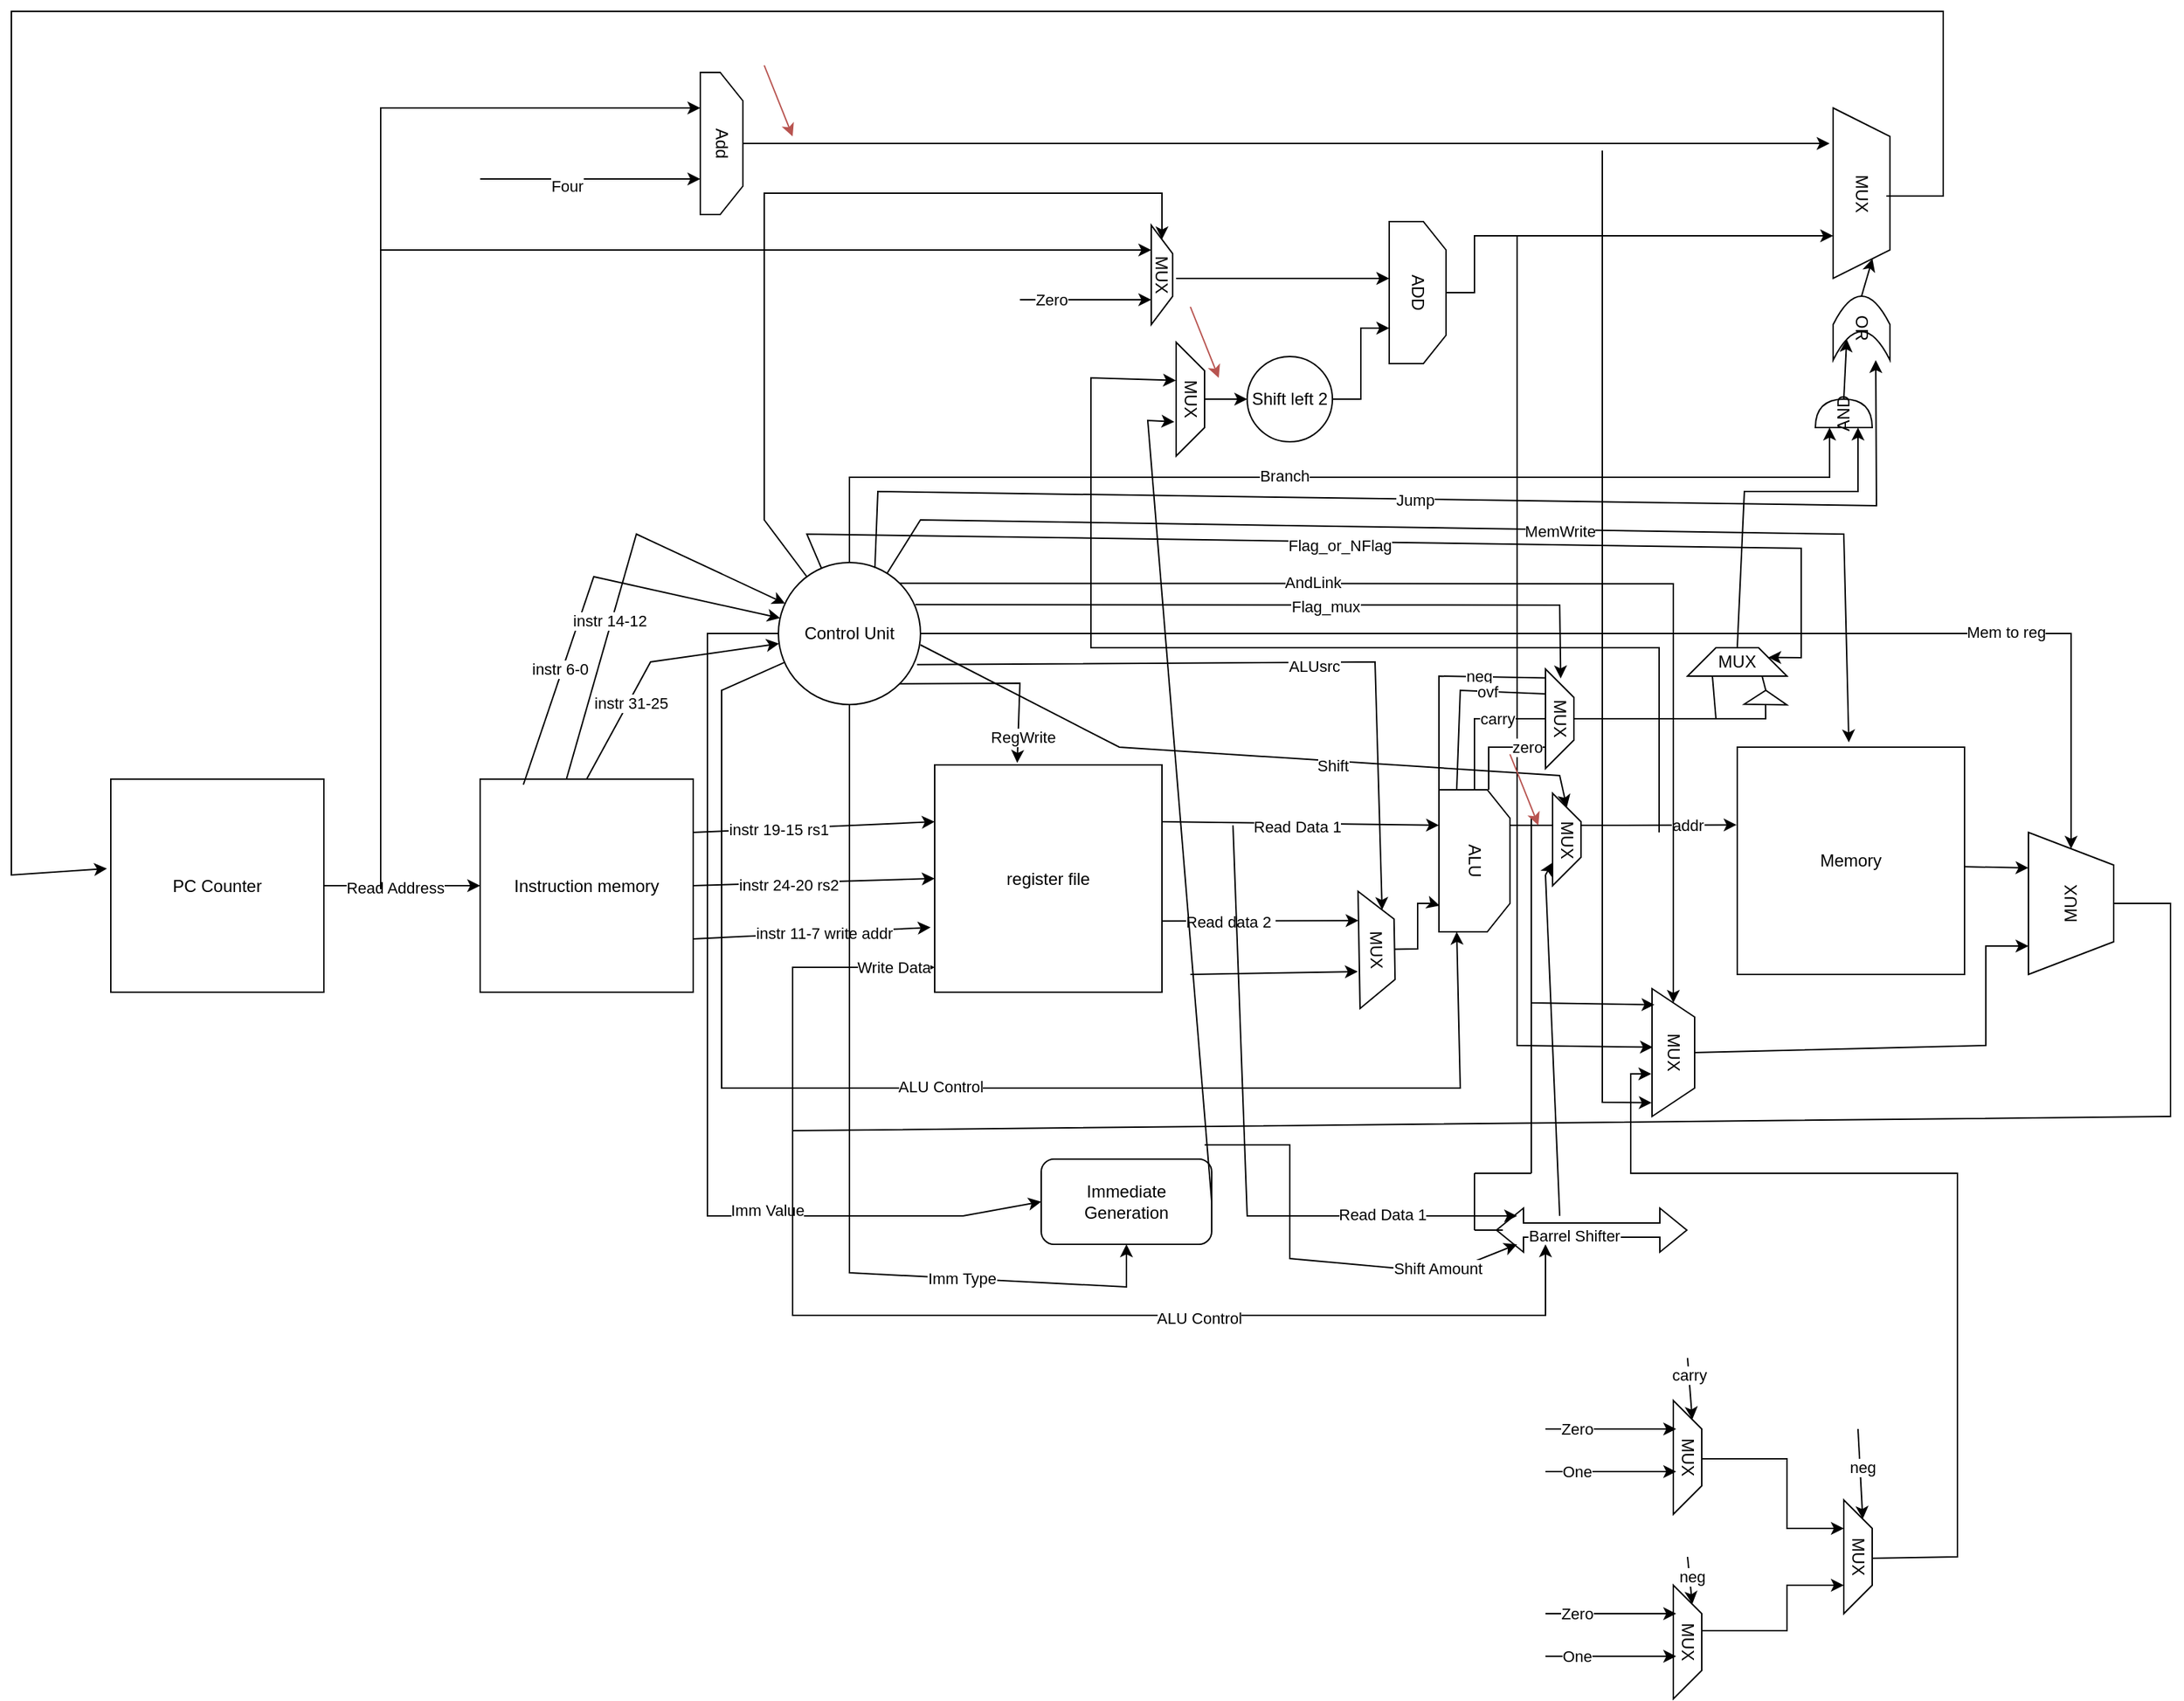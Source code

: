 <mxfile version="28.2.7">
  <diagram name="Page-1" id="te4aUZOEEPFze4JIi7ma">
    <mxGraphModel dx="2633" dy="2205" grid="1" gridSize="10" guides="1" tooltips="1" connect="1" arrows="1" fold="1" page="1" pageScale="1" pageWidth="850" pageHeight="1100" math="0" shadow="0">
      <root>
        <mxCell id="0" />
        <mxCell id="1" parent="0" />
        <mxCell id="s63nXcEosUA50-HRSg_n-1" value="register file" style="whiteSpace=wrap;html=1;aspect=fixed;" parent="1" vertex="1">
          <mxGeometry x="300" y="272.5" width="160" height="160" as="geometry" />
        </mxCell>
        <mxCell id="s63nXcEosUA50-HRSg_n-2" style="edgeStyle=orthogonalEdgeStyle;rounded=0;orthogonalLoop=1;jettySize=auto;html=1;exitX=1;exitY=0.5;exitDx=0;exitDy=0;entryX=0;entryY=0.5;entryDx=0;entryDy=0;" parent="1" source="s63nXcEosUA50-HRSg_n-4" target="s63nXcEosUA50-HRSg_n-14" edge="1">
          <mxGeometry relative="1" as="geometry" />
        </mxCell>
        <mxCell id="s63nXcEosUA50-HRSg_n-3" value="Read Address" style="edgeLabel;html=1;align=center;verticalAlign=middle;resizable=0;points=[];" parent="s63nXcEosUA50-HRSg_n-2" vertex="1" connectable="0">
          <mxGeometry x="-0.092" y="-1" relative="1" as="geometry">
            <mxPoint as="offset" />
          </mxGeometry>
        </mxCell>
        <mxCell id="s63nXcEosUA50-HRSg_n-4" value="PC Counter" style="whiteSpace=wrap;html=1;aspect=fixed;" parent="1" vertex="1">
          <mxGeometry x="-280" y="282.5" width="150" height="150" as="geometry" />
        </mxCell>
        <mxCell id="s63nXcEosUA50-HRSg_n-5" value="Memory" style="whiteSpace=wrap;html=1;aspect=fixed;" parent="1" vertex="1">
          <mxGeometry x="865" y="260" width="160" height="160" as="geometry" />
        </mxCell>
        <mxCell id="s63nXcEosUA50-HRSg_n-6" style="edgeStyle=orthogonalEdgeStyle;rounded=0;orthogonalLoop=1;jettySize=auto;html=1;entryX=-0.003;entryY=0.342;entryDx=0;entryDy=0;exitX=0.25;exitY=0;exitDx=0;exitDy=0;entryPerimeter=0;" parent="1" source="s63nXcEosUA50-HRSg_n-8" target="s63nXcEosUA50-HRSg_n-5" edge="1">
          <mxGeometry relative="1" as="geometry" />
        </mxCell>
        <mxCell id="s63nXcEosUA50-HRSg_n-7" value="addr" style="edgeLabel;html=1;align=center;verticalAlign=middle;resizable=0;points=[];" parent="s63nXcEosUA50-HRSg_n-6" vertex="1" connectable="0">
          <mxGeometry x="-0.025" y="-3" relative="1" as="geometry">
            <mxPoint x="47" y="-3" as="offset" />
          </mxGeometry>
        </mxCell>
        <mxCell id="s63nXcEosUA50-HRSg_n-8" value="ALU" style="shape=loopLimit;whiteSpace=wrap;html=1;rotation=90;" parent="1" vertex="1">
          <mxGeometry x="630" y="315" width="100" height="50" as="geometry" />
        </mxCell>
        <mxCell id="s63nXcEosUA50-HRSg_n-9" value="Immediate Generation" style="rounded=1;whiteSpace=wrap;html=1;" parent="1" vertex="1">
          <mxGeometry x="375" y="550" width="120" height="60" as="geometry" />
        </mxCell>
        <mxCell id="s63nXcEosUA50-HRSg_n-10" value="MUX" style="verticalLabelPosition=middle;verticalAlign=middle;html=1;shape=trapezoid;perimeter=trapezoidPerimeter;whiteSpace=wrap;size=0.23;arcSize=10;flipV=1;labelPosition=center;align=center;rotation=-90;" parent="1" vertex="1">
          <mxGeometry x="1050" y="340" width="100" height="60" as="geometry" />
        </mxCell>
        <mxCell id="s63nXcEosUA50-HRSg_n-11" value="" style="endArrow=classic;html=1;rounded=0;exitX=0.998;exitY=0.526;exitDx=0;exitDy=0;exitPerimeter=0;entryX=0.75;entryY=0;entryDx=0;entryDy=0;" parent="1" source="s63nXcEosUA50-HRSg_n-5" target="s63nXcEosUA50-HRSg_n-10" edge="1">
          <mxGeometry width="50" height="50" relative="1" as="geometry">
            <mxPoint x="400" y="480" as="sourcePoint" />
            <mxPoint x="1050" y="353" as="targetPoint" />
          </mxGeometry>
        </mxCell>
        <mxCell id="s63nXcEosUA50-HRSg_n-12" value="" style="endArrow=classic;html=1;rounded=0;" parent="1" source="s63nXcEosUA50-HRSg_n-32" target="s63nXcEosUA50-HRSg_n-10" edge="1">
          <mxGeometry width="50" height="50" relative="1" as="geometry">
            <mxPoint x="850" y="210" as="sourcePoint" />
            <mxPoint x="1110" y="210" as="targetPoint" />
            <Array as="points">
              <mxPoint x="1100" y="180" />
            </Array>
          </mxGeometry>
        </mxCell>
        <mxCell id="s63nXcEosUA50-HRSg_n-13" value="Mem to reg" style="edgeLabel;html=1;align=center;verticalAlign=middle;resizable=0;points=[];" parent="s63nXcEosUA50-HRSg_n-12" vertex="1" connectable="0">
          <mxGeometry x="0.589" y="1" relative="1" as="geometry">
            <mxPoint as="offset" />
          </mxGeometry>
        </mxCell>
        <mxCell id="s63nXcEosUA50-HRSg_n-14" value="Instruction memory" style="whiteSpace=wrap;html=1;aspect=fixed;" parent="1" vertex="1">
          <mxGeometry x="-20" y="282.5" width="150" height="150" as="geometry" />
        </mxCell>
        <mxCell id="s63nXcEosUA50-HRSg_n-15" value="" style="endArrow=classic;html=1;rounded=0;exitX=1;exitY=0.25;exitDx=0;exitDy=0;entryX=0;entryY=0.25;entryDx=0;entryDy=0;" parent="1" source="s63nXcEosUA50-HRSg_n-14" target="s63nXcEosUA50-HRSg_n-1" edge="1">
          <mxGeometry width="50" height="50" relative="1" as="geometry">
            <mxPoint x="400" y="480" as="sourcePoint" />
            <mxPoint x="450" y="430" as="targetPoint" />
          </mxGeometry>
        </mxCell>
        <mxCell id="s63nXcEosUA50-HRSg_n-16" value="instr 19-15 rs1" style="edgeLabel;html=1;align=center;verticalAlign=middle;resizable=0;points=[];" parent="s63nXcEosUA50-HRSg_n-15" vertex="1" connectable="0">
          <mxGeometry x="-0.3" relative="1" as="geometry">
            <mxPoint as="offset" />
          </mxGeometry>
        </mxCell>
        <mxCell id="s63nXcEosUA50-HRSg_n-17" value="" style="endArrow=classic;html=1;rounded=0;exitX=1;exitY=0.5;exitDx=0;exitDy=0;entryX=0;entryY=0.5;entryDx=0;entryDy=0;" parent="1" source="s63nXcEosUA50-HRSg_n-14" target="s63nXcEosUA50-HRSg_n-1" edge="1">
          <mxGeometry width="50" height="50" relative="1" as="geometry">
            <mxPoint x="400" y="480" as="sourcePoint" />
            <mxPoint x="450" y="430" as="targetPoint" />
          </mxGeometry>
        </mxCell>
        <mxCell id="s63nXcEosUA50-HRSg_n-18" value="instr 24-20 rs2" style="edgeLabel;html=1;align=center;verticalAlign=middle;resizable=0;points=[];" parent="s63nXcEosUA50-HRSg_n-17" vertex="1" connectable="0">
          <mxGeometry x="-0.21" y="-1" relative="1" as="geometry">
            <mxPoint as="offset" />
          </mxGeometry>
        </mxCell>
        <mxCell id="s63nXcEosUA50-HRSg_n-19" value="" style="endArrow=classic;html=1;rounded=0;exitX=0.5;exitY=0;exitDx=0;exitDy=0;" parent="1" source="s63nXcEosUA50-HRSg_n-23" edge="1">
          <mxGeometry width="50" height="50" relative="1" as="geometry">
            <mxPoint x="100" y="-40" as="sourcePoint" />
            <mxPoint x="930" y="-165" as="targetPoint" />
          </mxGeometry>
        </mxCell>
        <mxCell id="s63nXcEosUA50-HRSg_n-20" value="" style="endArrow=classic;html=1;rounded=0;entryX=0.75;entryY=1;entryDx=0;entryDy=0;" parent="1" target="s63nXcEosUA50-HRSg_n-23" edge="1">
          <mxGeometry width="50" height="50" relative="1" as="geometry">
            <mxPoint x="-20" y="-140" as="sourcePoint" />
            <mxPoint x="40" y="-10" as="targetPoint" />
          </mxGeometry>
        </mxCell>
        <mxCell id="s63nXcEosUA50-HRSg_n-21" value="Four" style="edgeLabel;html=1;align=center;verticalAlign=middle;resizable=0;points=[];" parent="s63nXcEosUA50-HRSg_n-20" vertex="1" connectable="0">
          <mxGeometry x="-0.217" y="-5" relative="1" as="geometry">
            <mxPoint as="offset" />
          </mxGeometry>
        </mxCell>
        <mxCell id="s63nXcEosUA50-HRSg_n-22" value="" style="endArrow=classic;html=1;rounded=0;entryX=0.25;entryY=1;entryDx=0;entryDy=0;" parent="1" target="s63nXcEosUA50-HRSg_n-23" edge="1">
          <mxGeometry width="50" height="50" relative="1" as="geometry">
            <mxPoint x="-90" y="360" as="sourcePoint" />
            <mxPoint x="40" y="-70" as="targetPoint" />
            <Array as="points">
              <mxPoint x="-90" y="-190" />
            </Array>
          </mxGeometry>
        </mxCell>
        <mxCell id="s63nXcEosUA50-HRSg_n-23" value="Add" style="shape=loopLimit;whiteSpace=wrap;html=1;rotation=90;" parent="1" vertex="1">
          <mxGeometry x="100" y="-180" width="100" height="30" as="geometry" />
        </mxCell>
        <mxCell id="s63nXcEosUA50-HRSg_n-24" value="MUX" style="shape=trapezoid;perimeter=trapezoidPerimeter;whiteSpace=wrap;html=1;fixedSize=1;rotation=90;" parent="1" vertex="1">
          <mxGeometry x="892.5" y="-150" width="120" height="40" as="geometry" />
        </mxCell>
        <mxCell id="s63nXcEosUA50-HRSg_n-25" value="" style="endArrow=classic;html=1;rounded=0;entryX=0.25;entryY=1;entryDx=0;entryDy=0;" parent="1" target="s63nXcEosUA50-HRSg_n-69" edge="1">
          <mxGeometry width="50" height="50" relative="1" as="geometry">
            <mxPoint x="-90" y="-90" as="sourcePoint" />
            <mxPoint x="540" y="70" as="targetPoint" />
          </mxGeometry>
        </mxCell>
        <mxCell id="s63nXcEosUA50-HRSg_n-26" value="ADD" style="shape=loopLimit;whiteSpace=wrap;html=1;rotation=90;" parent="1" vertex="1">
          <mxGeometry x="590" y="-80" width="100" height="40" as="geometry" />
        </mxCell>
        <mxCell id="s63nXcEosUA50-HRSg_n-27" value="" style="endArrow=classic;html=1;rounded=0;exitX=0.5;exitY=0;exitDx=0;exitDy=0;entryX=0.75;entryY=1;entryDx=0;entryDy=0;" parent="1" source="s63nXcEosUA50-HRSg_n-26" target="s63nXcEosUA50-HRSg_n-24" edge="1">
          <mxGeometry width="50" height="50" relative="1" as="geometry">
            <mxPoint x="230" y="160" as="sourcePoint" />
            <mxPoint x="800" y="10" as="targetPoint" />
            <Array as="points">
              <mxPoint x="680" y="-60" />
              <mxPoint x="680" y="-100" />
            </Array>
          </mxGeometry>
        </mxCell>
        <mxCell id="s63nXcEosUA50-HRSg_n-28" value="" style="endArrow=classic;html=1;rounded=0;entryX=-0.018;entryY=0.42;entryDx=0;entryDy=0;entryPerimeter=0;" parent="1" target="s63nXcEosUA50-HRSg_n-4" edge="1">
          <mxGeometry width="50" height="50" relative="1" as="geometry">
            <mxPoint x="970" y="-128" as="sourcePoint" />
            <mxPoint x="-260" y="249.5" as="targetPoint" />
            <Array as="points">
              <mxPoint x="1010" y="-128" />
              <mxPoint x="1010" y="-258" />
              <mxPoint x="-350" y="-258" />
              <mxPoint x="-350" y="350" />
            </Array>
          </mxGeometry>
        </mxCell>
        <mxCell id="s63nXcEosUA50-HRSg_n-29" value="Shift left 2" style="ellipse;whiteSpace=wrap;html=1;aspect=fixed;" parent="1" vertex="1">
          <mxGeometry x="520" y="-15" width="60" height="60" as="geometry" />
        </mxCell>
        <mxCell id="s63nXcEosUA50-HRSg_n-30" value="" style="endArrow=classic;html=1;rounded=0;exitX=1;exitY=0.5;exitDx=0;exitDy=0;entryX=0.75;entryY=1;entryDx=0;entryDy=0;" parent="1" source="s63nXcEosUA50-HRSg_n-29" target="s63nXcEosUA50-HRSg_n-26" edge="1">
          <mxGeometry width="50" height="50" relative="1" as="geometry">
            <mxPoint x="230" y="160" as="sourcePoint" />
            <mxPoint x="280" y="110" as="targetPoint" />
            <Array as="points">
              <mxPoint x="600" y="15" />
              <mxPoint x="600" y="-35" />
            </Array>
          </mxGeometry>
        </mxCell>
        <mxCell id="s63nXcEosUA50-HRSg_n-31" value="" style="endArrow=classic;html=1;rounded=0;exitX=1;exitY=0.5;exitDx=0;exitDy=0;exitPerimeter=0;entryX=0.673;entryY=0.761;entryDx=0;entryDy=0;entryPerimeter=0;" parent="1" source="s63nXcEosUA50-HRSg_n-62" target="s63nXcEosUA50-HRSg_n-55" edge="1">
          <mxGeometry width="50" height="50" relative="1" as="geometry">
            <mxPoint x="780" y="140.2" as="sourcePoint" />
            <mxPoint x="819" y="92" as="targetPoint" />
            <Array as="points" />
          </mxGeometry>
        </mxCell>
        <mxCell id="s63nXcEosUA50-HRSg_n-32" value="Control Unit" style="ellipse;whiteSpace=wrap;html=1;aspect=fixed;" parent="1" vertex="1">
          <mxGeometry x="190" y="130" width="100" height="100" as="geometry" />
        </mxCell>
        <mxCell id="s63nXcEosUA50-HRSg_n-33" value="" style="endArrow=classic;html=1;rounded=0;exitX=1;exitY=1;exitDx=0;exitDy=0;entryX=0.363;entryY=-0.009;entryDx=0;entryDy=0;entryPerimeter=0;" parent="1" source="s63nXcEosUA50-HRSg_n-32" target="s63nXcEosUA50-HRSg_n-1" edge="1">
          <mxGeometry width="50" height="50" relative="1" as="geometry">
            <mxPoint x="230" y="160" as="sourcePoint" />
            <mxPoint x="430" y="195" as="targetPoint" />
            <Array as="points">
              <mxPoint x="360" y="215" />
            </Array>
          </mxGeometry>
        </mxCell>
        <mxCell id="s63nXcEosUA50-HRSg_n-34" value="RegWrite" style="edgeLabel;html=1;align=center;verticalAlign=middle;resizable=0;points=[];" parent="s63nXcEosUA50-HRSg_n-33" vertex="1" connectable="0">
          <mxGeometry x="0.739" y="3" relative="1" as="geometry">
            <mxPoint as="offset" />
          </mxGeometry>
        </mxCell>
        <mxCell id="s63nXcEosUA50-HRSg_n-35" value="MUX" style="shape=trapezoid;perimeter=trapezoidPerimeter;whiteSpace=wrap;html=1;fixedSize=1;rotation=89;" parent="1" vertex="1">
          <mxGeometry x="570" y="390" width="82.5" height="25" as="geometry" />
        </mxCell>
        <mxCell id="s63nXcEosUA50-HRSg_n-36" value="" style="endArrow=classic;html=1;rounded=0;exitX=1;exitY=0.25;exitDx=0;exitDy=0;entryX=0.25;entryY=1;entryDx=0;entryDy=0;" parent="1" source="s63nXcEosUA50-HRSg_n-1" target="s63nXcEosUA50-HRSg_n-8" edge="1">
          <mxGeometry width="50" height="50" relative="1" as="geometry">
            <mxPoint x="450" y="350" as="sourcePoint" />
            <mxPoint x="500" y="300" as="targetPoint" />
          </mxGeometry>
        </mxCell>
        <mxCell id="s63nXcEosUA50-HRSg_n-37" value="Read Data 1" style="edgeLabel;html=1;align=center;verticalAlign=middle;resizable=0;points=[];" parent="s63nXcEosUA50-HRSg_n-36" vertex="1" connectable="0">
          <mxGeometry x="-0.027" y="-2" relative="1" as="geometry">
            <mxPoint as="offset" />
          </mxGeometry>
        </mxCell>
        <mxCell id="s63nXcEosUA50-HRSg_n-38" value="" style="endArrow=classic;html=1;rounded=0;exitX=0.999;exitY=0.687;exitDx=0;exitDy=0;exitPerimeter=0;entryX=0.25;entryY=1;entryDx=0;entryDy=0;" parent="1" source="s63nXcEosUA50-HRSg_n-1" target="s63nXcEosUA50-HRSg_n-35" edge="1">
          <mxGeometry width="50" height="50" relative="1" as="geometry">
            <mxPoint x="450" y="350" as="sourcePoint" />
            <mxPoint x="500" y="300" as="targetPoint" />
          </mxGeometry>
        </mxCell>
        <mxCell id="s63nXcEosUA50-HRSg_n-39" value="Read data 2&amp;nbsp;" style="edgeLabel;html=1;align=center;verticalAlign=middle;resizable=0;points=[];" parent="s63nXcEosUA50-HRSg_n-38" vertex="1" connectable="0">
          <mxGeometry x="-0.309" relative="1" as="geometry">
            <mxPoint as="offset" />
          </mxGeometry>
        </mxCell>
        <mxCell id="s63nXcEosUA50-HRSg_n-40" value="" style="endArrow=classic;html=1;rounded=0;exitX=1;exitY=0.75;exitDx=0;exitDy=0;entryX=-0.018;entryY=0.715;entryDx=0;entryDy=0;entryPerimeter=0;" parent="1" source="s63nXcEosUA50-HRSg_n-14" target="s63nXcEosUA50-HRSg_n-1" edge="1">
          <mxGeometry width="50" height="50" relative="1" as="geometry">
            <mxPoint x="230" y="410" as="sourcePoint" />
            <mxPoint x="280" y="360" as="targetPoint" />
          </mxGeometry>
        </mxCell>
        <mxCell id="s63nXcEosUA50-HRSg_n-41" value="instr 11-7 write addr" style="edgeLabel;html=1;align=center;verticalAlign=middle;resizable=0;points=[];" parent="s63nXcEosUA50-HRSg_n-40" vertex="1" connectable="0">
          <mxGeometry x="0.093" relative="1" as="geometry">
            <mxPoint as="offset" />
          </mxGeometry>
        </mxCell>
        <mxCell id="s63nXcEosUA50-HRSg_n-42" value="" style="endArrow=classic;html=1;rounded=0;exitX=0.5;exitY=1;exitDx=0;exitDy=0;entryX=0;entryY=0.891;entryDx=0;entryDy=0;entryPerimeter=0;" parent="1" source="s63nXcEosUA50-HRSg_n-10" target="s63nXcEosUA50-HRSg_n-1" edge="1">
          <mxGeometry width="50" height="50" relative="1" as="geometry">
            <mxPoint x="1080" y="410" as="sourcePoint" />
            <mxPoint x="280" y="420" as="targetPoint" />
            <Array as="points">
              <mxPoint x="1170" y="370" />
              <mxPoint x="1170" y="520" />
              <mxPoint x="200" y="530" />
              <mxPoint x="200" y="415" />
            </Array>
          </mxGeometry>
        </mxCell>
        <mxCell id="s63nXcEosUA50-HRSg_n-43" value="Write Data" style="edgeLabel;html=1;align=center;verticalAlign=middle;resizable=0;points=[];" parent="s63nXcEosUA50-HRSg_n-42" vertex="1" connectable="0">
          <mxGeometry x="0.957" relative="1" as="geometry">
            <mxPoint as="offset" />
          </mxGeometry>
        </mxCell>
        <mxCell id="s63nXcEosUA50-HRSg_n-44" value="" style="endArrow=classic;html=1;rounded=0;exitX=0;exitY=0.5;exitDx=0;exitDy=0;entryX=0;entryY=0.5;entryDx=0;entryDy=0;" parent="1" source="s63nXcEosUA50-HRSg_n-32" target="s63nXcEosUA50-HRSg_n-9" edge="1">
          <mxGeometry width="50" height="50" relative="1" as="geometry">
            <mxPoint x="380" y="340" as="sourcePoint" />
            <mxPoint x="260" y="590" as="targetPoint" />
            <Array as="points">
              <mxPoint x="140" y="180" />
              <mxPoint x="140" y="480" />
              <mxPoint x="140" y="590" />
              <mxPoint x="320" y="590" />
            </Array>
          </mxGeometry>
        </mxCell>
        <mxCell id="s63nXcEosUA50-HRSg_n-45" value="Imm Value" style="edgeLabel;html=1;align=center;verticalAlign=middle;resizable=0;points=[];" parent="s63nXcEosUA50-HRSg_n-44" vertex="1" connectable="0">
          <mxGeometry x="0.441" y="4" relative="1" as="geometry">
            <mxPoint as="offset" />
          </mxGeometry>
        </mxCell>
        <mxCell id="s63nXcEosUA50-HRSg_n-46" value="MUX" style="shape=trapezoid;perimeter=trapezoidPerimeter;whiteSpace=wrap;html=1;fixedSize=1;rotation=90;" parent="1" vertex="1">
          <mxGeometry x="775" y="460" width="90" height="30" as="geometry" />
        </mxCell>
        <mxCell id="s63nXcEosUA50-HRSg_n-47" value="" style="endArrow=classic;html=1;rounded=0;entryX=0.126;entryY=0.943;entryDx=0;entryDy=0;entryPerimeter=0;" parent="1" target="s63nXcEosUA50-HRSg_n-46" edge="1">
          <mxGeometry width="50" height="50" relative="1" as="geometry">
            <mxPoint x="720" y="310" as="sourcePoint" />
            <mxPoint x="800" y="440" as="targetPoint" />
            <Array as="points">
              <mxPoint x="720" y="440" />
            </Array>
          </mxGeometry>
        </mxCell>
        <mxCell id="s63nXcEosUA50-HRSg_n-48" value="" style="endArrow=classic;html=1;rounded=0;entryX=0.458;entryY=0.98;entryDx=0;entryDy=0;entryPerimeter=0;" parent="1" target="s63nXcEosUA50-HRSg_n-46" edge="1">
          <mxGeometry width="50" height="50" relative="1" as="geometry">
            <mxPoint x="710" y="-100" as="sourcePoint" />
            <mxPoint x="800" y="470" as="targetPoint" />
            <Array as="points">
              <mxPoint x="710" y="470" />
            </Array>
          </mxGeometry>
        </mxCell>
        <mxCell id="s63nXcEosUA50-HRSg_n-49" value="" style="endArrow=none;html=1;rounded=0;exitX=0;exitY=1;exitDx=0;exitDy=0;entryX=0.089;entryY=1.01;entryDx=0;entryDy=0;entryPerimeter=0;" parent="1" source="s63nXcEosUA50-HRSg_n-8" target="s63nXcEosUA50-HRSg_n-57" edge="1">
          <mxGeometry width="50" height="50" relative="1" as="geometry">
            <mxPoint x="780" y="270" as="sourcePoint" />
            <mxPoint x="720" y="230" as="targetPoint" />
            <Array as="points">
              <mxPoint x="655" y="210" />
            </Array>
          </mxGeometry>
        </mxCell>
        <mxCell id="s63nXcEosUA50-HRSg_n-50" value="neg" style="edgeLabel;html=1;align=center;verticalAlign=middle;resizable=0;points=[];" parent="s63nXcEosUA50-HRSg_n-49" vertex="1" connectable="0">
          <mxGeometry x="0.396" y="1" relative="1" as="geometry">
            <mxPoint as="offset" />
          </mxGeometry>
        </mxCell>
        <mxCell id="s63nXcEosUA50-HRSg_n-51" value="" style="endArrow=none;html=1;rounded=0;exitX=0;exitY=0.75;exitDx=0;exitDy=0;entryX=0.25;entryY=1;entryDx=0;entryDy=0;" parent="1" source="s63nXcEosUA50-HRSg_n-8" target="s63nXcEosUA50-HRSg_n-57" edge="1">
          <mxGeometry width="50" height="50" relative="1" as="geometry">
            <mxPoint x="780" y="270" as="sourcePoint" />
            <mxPoint x="720" y="240" as="targetPoint" />
            <Array as="points">
              <mxPoint x="670" y="220" />
            </Array>
          </mxGeometry>
        </mxCell>
        <mxCell id="s63nXcEosUA50-HRSg_n-52" value="ovf" style="edgeLabel;html=1;align=center;verticalAlign=middle;resizable=0;points=[];" parent="s63nXcEosUA50-HRSg_n-51" vertex="1" connectable="0">
          <mxGeometry x="0.372" relative="1" as="geometry">
            <mxPoint as="offset" />
          </mxGeometry>
        </mxCell>
        <mxCell id="s63nXcEosUA50-HRSg_n-53" value="" style="endArrow=none;html=1;rounded=0;exitX=0;exitY=0.3;exitDx=0;exitDy=0;exitPerimeter=0;" parent="1" source="s63nXcEosUA50-HRSg_n-8" edge="1">
          <mxGeometry width="50" height="50" relative="1" as="geometry">
            <mxPoint x="780" y="270" as="sourcePoint" />
            <mxPoint x="690" y="260" as="targetPoint" />
            <Array as="points">
              <mxPoint x="690" y="260" />
              <mxPoint x="730" y="260" />
            </Array>
          </mxGeometry>
        </mxCell>
        <mxCell id="s63nXcEosUA50-HRSg_n-54" value="zero" style="edgeLabel;html=1;align=center;verticalAlign=middle;resizable=0;points=[];" parent="s63nXcEosUA50-HRSg_n-53" vertex="1" connectable="0">
          <mxGeometry x="0.513" relative="1" as="geometry">
            <mxPoint as="offset" />
          </mxGeometry>
        </mxCell>
        <mxCell id="s63nXcEosUA50-HRSg_n-55" value="OR" style="shape=dataStorage;whiteSpace=wrap;html=1;fixedSize=1;rotation=90;" parent="1" vertex="1">
          <mxGeometry x="930" y="-55" width="45" height="40" as="geometry" />
        </mxCell>
        <mxCell id="s63nXcEosUA50-HRSg_n-56" value="" style="endArrow=classic;html=1;rounded=0;exitX=0;exitY=0.5;exitDx=0;exitDy=0;entryX=1;entryY=0.25;entryDx=0;entryDy=0;" parent="1" source="s63nXcEosUA50-HRSg_n-55" target="s63nXcEosUA50-HRSg_n-24" edge="1">
          <mxGeometry width="50" height="50" relative="1" as="geometry">
            <mxPoint x="720" y="270" as="sourcePoint" />
            <mxPoint x="770" y="220" as="targetPoint" />
          </mxGeometry>
        </mxCell>
        <mxCell id="s63nXcEosUA50-HRSg_n-57" value="MUX" style="shape=trapezoid;perimeter=trapezoidPerimeter;whiteSpace=wrap;html=1;fixedSize=1;rotation=90;" parent="1" vertex="1">
          <mxGeometry x="705" y="230" width="70" height="20" as="geometry" />
        </mxCell>
        <mxCell id="s63nXcEosUA50-HRSg_n-58" value="" style="endArrow=none;html=1;rounded=0;exitX=0;exitY=0.5;exitDx=0;exitDy=0;" parent="1" source="s63nXcEosUA50-HRSg_n-8" edge="1">
          <mxGeometry width="50" height="50" relative="1" as="geometry">
            <mxPoint x="710" y="360" as="sourcePoint" />
            <mxPoint x="680" y="240" as="targetPoint" />
            <Array as="points">
              <mxPoint x="680" y="250" />
              <mxPoint x="680" y="240" />
              <mxPoint x="730" y="240" />
            </Array>
          </mxGeometry>
        </mxCell>
        <mxCell id="s63nXcEosUA50-HRSg_n-59" value="carry" style="edgeLabel;html=1;align=center;verticalAlign=middle;resizable=0;points=[];" parent="s63nXcEosUA50-HRSg_n-58" vertex="1" connectable="0">
          <mxGeometry x="0.787" relative="1" as="geometry">
            <mxPoint as="offset" />
          </mxGeometry>
        </mxCell>
        <mxCell id="s63nXcEosUA50-HRSg_n-61" value="" style="endArrow=classic;html=1;rounded=0;entryX=0.893;entryY=1.007;entryDx=0;entryDy=0;entryPerimeter=0;" parent="1" target="s63nXcEosUA50-HRSg_n-46" edge="1">
          <mxGeometry width="50" height="50" relative="1" as="geometry">
            <mxPoint x="770" y="-160" as="sourcePoint" />
            <mxPoint x="770" y="510.4" as="targetPoint" />
            <Array as="points">
              <mxPoint x="770" y="110" />
              <mxPoint x="770" y="510" />
            </Array>
          </mxGeometry>
        </mxCell>
        <mxCell id="s63nXcEosUA50-HRSg_n-62" value="AND" style="shape=or;whiteSpace=wrap;html=1;rotation=-90;" parent="1" vertex="1">
          <mxGeometry x="930" y="5" width="20" height="40" as="geometry" />
        </mxCell>
        <mxCell id="s63nXcEosUA50-HRSg_n-63" value="MUX" style="shape=trapezoid;perimeter=trapezoidPerimeter;whiteSpace=wrap;html=1;fixedSize=1;rotation=90;" parent="1" vertex="1">
          <mxGeometry x="440" y="5" width="80" height="20" as="geometry" />
        </mxCell>
        <mxCell id="s63nXcEosUA50-HRSg_n-64" value="" style="endArrow=classic;html=1;rounded=0;exitX=0.5;exitY=0;exitDx=0;exitDy=0;entryX=0;entryY=0.5;entryDx=0;entryDy=0;" parent="1" source="s63nXcEosUA50-HRSg_n-63" target="s63nXcEosUA50-HRSg_n-29" edge="1">
          <mxGeometry width="50" height="50" relative="1" as="geometry">
            <mxPoint x="180" y="370" as="sourcePoint" />
            <mxPoint x="230" y="320" as="targetPoint" />
          </mxGeometry>
        </mxCell>
        <mxCell id="s63nXcEosUA50-HRSg_n-65" value="" style="endArrow=classic;html=1;rounded=0;exitX=1;exitY=0.5;exitDx=0;exitDy=0;entryX=0.7;entryY=1.064;entryDx=0;entryDy=0;entryPerimeter=0;" parent="1" source="s63nXcEosUA50-HRSg_n-9" target="s63nXcEosUA50-HRSg_n-63" edge="1">
          <mxGeometry width="50" height="50" relative="1" as="geometry">
            <mxPoint x="180" y="370" as="sourcePoint" />
            <mxPoint x="460" y="120" as="targetPoint" />
            <Array as="points">
              <mxPoint x="450" y="30" />
            </Array>
          </mxGeometry>
        </mxCell>
        <mxCell id="s63nXcEosUA50-HRSg_n-66" value="" style="endArrow=classic;html=1;rounded=0;entryX=0.685;entryY=1.047;entryDx=0;entryDy=0;entryPerimeter=0;" parent="1" target="s63nXcEosUA50-HRSg_n-35" edge="1">
          <mxGeometry width="50" height="50" relative="1" as="geometry">
            <mxPoint x="480" y="420" as="sourcePoint" />
            <mxPoint x="230" y="320" as="targetPoint" />
          </mxGeometry>
        </mxCell>
        <mxCell id="s63nXcEosUA50-HRSg_n-67" value="" style="endArrow=classic;html=1;rounded=0;exitX=0.5;exitY=0;exitDx=0;exitDy=0;entryX=0.816;entryY=0.989;entryDx=0;entryDy=0;entryPerimeter=0;" parent="1" source="s63nXcEosUA50-HRSg_n-35" target="s63nXcEosUA50-HRSg_n-8" edge="1">
          <mxGeometry width="50" height="50" relative="1" as="geometry">
            <mxPoint x="180" y="370" as="sourcePoint" />
            <mxPoint x="640" y="370" as="targetPoint" />
            <Array as="points">
              <mxPoint x="640" y="402" />
              <mxPoint x="640" y="380" />
              <mxPoint x="640" y="370" />
              <mxPoint x="650" y="370" />
            </Array>
          </mxGeometry>
        </mxCell>
        <mxCell id="s63nXcEosUA50-HRSg_n-68" value="" style="endArrow=classic;html=1;rounded=0;entryX=0.336;entryY=1.007;entryDx=0;entryDy=0;entryPerimeter=0;" parent="1" target="s63nXcEosUA50-HRSg_n-63" edge="1">
          <mxGeometry width="50" height="50" relative="1" as="geometry">
            <mxPoint x="810" y="320" as="sourcePoint" />
            <mxPoint x="440" y="120" as="targetPoint" />
            <Array as="points">
              <mxPoint x="810" y="190" />
              <mxPoint x="410" y="190" />
              <mxPoint x="410" />
            </Array>
          </mxGeometry>
        </mxCell>
        <mxCell id="s63nXcEosUA50-HRSg_n-69" value="MUX" style="shape=trapezoid;perimeter=trapezoidPerimeter;whiteSpace=wrap;html=1;fixedSize=1;rotation=90;" parent="1" vertex="1">
          <mxGeometry x="425" y="-80" width="70" height="15.09" as="geometry" />
        </mxCell>
        <mxCell id="s63nXcEosUA50-HRSg_n-70" value="" style="endArrow=classic;html=1;rounded=0;entryX=0.75;entryY=1;entryDx=0;entryDy=0;" parent="1" target="s63nXcEosUA50-HRSg_n-69" edge="1">
          <mxGeometry width="50" height="50" relative="1" as="geometry">
            <mxPoint x="360" y="-55" as="sourcePoint" />
            <mxPoint x="210" y="190" as="targetPoint" />
          </mxGeometry>
        </mxCell>
        <mxCell id="s63nXcEosUA50-HRSg_n-71" value="Zero" style="edgeLabel;html=1;align=center;verticalAlign=middle;resizable=0;points=[];" parent="s63nXcEosUA50-HRSg_n-70" vertex="1" connectable="0">
          <mxGeometry x="-0.538" relative="1" as="geometry">
            <mxPoint as="offset" />
          </mxGeometry>
        </mxCell>
        <mxCell id="s63nXcEosUA50-HRSg_n-72" value="" style="endArrow=none;html=1;rounded=0;entryX=0.25;entryY=1;entryDx=0;entryDy=0;exitX=0.5;exitY=0;exitDx=0;exitDy=0;" parent="1" target="s63nXcEosUA50-HRSg_n-73" edge="1" source="s63nXcEosUA50-HRSg_n-57">
          <mxGeometry width="50" height="50" relative="1" as="geometry">
            <mxPoint x="760" y="240" as="sourcePoint" />
            <mxPoint x="840" y="220" as="targetPoint" />
            <Array as="points">
              <mxPoint x="850" y="240" />
            </Array>
          </mxGeometry>
        </mxCell>
        <mxCell id="s63nXcEosUA50-HRSg_n-73" value="MUX" style="shape=trapezoid;perimeter=trapezoidPerimeter;whiteSpace=wrap;html=1;fixedSize=1;" parent="1" vertex="1">
          <mxGeometry x="830" y="190" width="70" height="20" as="geometry" />
        </mxCell>
        <mxCell id="s63nXcEosUA50-HRSg_n-74" value="" style="triangle;whiteSpace=wrap;html=1;rotation=-89;" parent="1" vertex="1">
          <mxGeometry x="880" y="210" width="10" height="30" as="geometry" />
        </mxCell>
        <mxCell id="s63nXcEosUA50-HRSg_n-75" value="" style="endArrow=none;html=1;rounded=0;entryX=0;entryY=0.5;entryDx=0;entryDy=0;" parent="1" target="s63nXcEosUA50-HRSg_n-74" edge="1">
          <mxGeometry width="50" height="50" relative="1" as="geometry">
            <mxPoint x="850" y="240" as="sourcePoint" />
            <mxPoint x="880" y="240" as="targetPoint" />
            <Array as="points">
              <mxPoint x="885" y="240" />
            </Array>
          </mxGeometry>
        </mxCell>
        <mxCell id="s63nXcEosUA50-HRSg_n-76" value="" style="endArrow=none;html=1;rounded=0;exitX=1;exitY=0.5;exitDx=0;exitDy=0;entryX=0.75;entryY=1;entryDx=0;entryDy=0;" parent="1" source="s63nXcEosUA50-HRSg_n-74" target="s63nXcEosUA50-HRSg_n-73" edge="1">
          <mxGeometry width="50" height="50" relative="1" as="geometry">
            <mxPoint x="700" y="230" as="sourcePoint" />
            <mxPoint x="750" y="180" as="targetPoint" />
          </mxGeometry>
        </mxCell>
        <mxCell id="s63nXcEosUA50-HRSg_n-77" value="" style="endArrow=classic;html=1;rounded=0;exitX=0.5;exitY=0;exitDx=0;exitDy=0;entryX=0;entryY=0.75;entryDx=0;entryDy=0;entryPerimeter=0;" parent="1" source="s63nXcEosUA50-HRSg_n-73" target="s63nXcEosUA50-HRSg_n-62" edge="1">
          <mxGeometry width="50" height="50" relative="1" as="geometry">
            <mxPoint x="700" y="230" as="sourcePoint" />
            <mxPoint x="750" y="180" as="targetPoint" />
            <Array as="points">
              <mxPoint x="870" y="80" />
              <mxPoint x="950" y="80" />
            </Array>
          </mxGeometry>
        </mxCell>
        <mxCell id="s63nXcEosUA50-HRSg_n-78" value="" style="endArrow=classic;html=1;rounded=0;exitX=0.5;exitY=0;exitDx=0;exitDy=0;entryX=0.2;entryY=1;entryDx=0;entryDy=0;entryPerimeter=0;" parent="1" source="s63nXcEosUA50-HRSg_n-46" target="s63nXcEosUA50-HRSg_n-10" edge="1">
          <mxGeometry width="50" height="50" relative="1" as="geometry">
            <mxPoint x="730" y="300" as="sourcePoint" />
            <mxPoint x="1040" y="400" as="targetPoint" />
            <Array as="points">
              <mxPoint x="1040" y="470" />
              <mxPoint x="1040" y="400" />
            </Array>
          </mxGeometry>
        </mxCell>
        <mxCell id="s63nXcEosUA50-HRSg_n-79" value="" style="endArrow=classic;html=1;rounded=0;entryX=0.4;entryY=1;entryDx=0;entryDy=0;entryPerimeter=0;" parent="1" target="s63nXcEosUA50-HRSg_n-26" edge="1">
          <mxGeometry width="50" height="50" relative="1" as="geometry">
            <mxPoint x="470" y="-70" as="sourcePoint" />
            <mxPoint x="520" y="-100" as="targetPoint" />
          </mxGeometry>
        </mxCell>
        <mxCell id="s63nXcEosUA50-HRSg_n-80" value="" style="endArrow=classic;html=1;rounded=0;exitX=0.5;exitY=0;exitDx=0;exitDy=0;entryX=0;entryY=0.25;entryDx=0;entryDy=0;entryPerimeter=0;" parent="1" source="s63nXcEosUA50-HRSg_n-32" target="s63nXcEosUA50-HRSg_n-62" edge="1">
          <mxGeometry width="50" height="50" relative="1" as="geometry">
            <mxPoint x="610" y="120" as="sourcePoint" />
            <mxPoint x="930" y="60" as="targetPoint" />
            <Array as="points">
              <mxPoint x="240" y="70" />
              <mxPoint x="930" y="70" />
            </Array>
          </mxGeometry>
        </mxCell>
        <mxCell id="s63nXcEosUA50-HRSg_n-81" value="Branch" style="edgeLabel;html=1;align=center;verticalAlign=middle;resizable=0;points=[];" parent="s63nXcEosUA50-HRSg_n-80" vertex="1" connectable="0">
          <mxGeometry x="-0.069" y="1" relative="1" as="geometry">
            <mxPoint as="offset" />
          </mxGeometry>
        </mxCell>
        <mxCell id="s63nXcEosUA50-HRSg_n-82" value="" style="endArrow=classic;html=1;rounded=0;entryX=1;entryY=0.25;entryDx=0;entryDy=0;exitX=0.679;exitY=0.039;exitDx=0;exitDy=0;exitPerimeter=0;" parent="1" source="s63nXcEosUA50-HRSg_n-32" target="s63nXcEosUA50-HRSg_n-55" edge="1">
          <mxGeometry width="50" height="50" relative="1" as="geometry">
            <mxPoint x="260" y="120" as="sourcePoint" />
            <mxPoint x="660" y="70" as="targetPoint" />
            <Array as="points">
              <mxPoint x="260" y="80" />
              <mxPoint x="963" y="90" />
            </Array>
          </mxGeometry>
        </mxCell>
        <mxCell id="s63nXcEosUA50-HRSg_n-83" value="Jump" style="edgeLabel;html=1;align=center;verticalAlign=middle;resizable=0;points=[];" parent="s63nXcEosUA50-HRSg_n-82" vertex="1" connectable="0">
          <mxGeometry x="0.004" relative="1" as="geometry">
            <mxPoint as="offset" />
          </mxGeometry>
        </mxCell>
        <mxCell id="s63nXcEosUA50-HRSg_n-84" value="" style="endArrow=classic;html=1;rounded=0;exitX=1;exitY=0;exitDx=0;exitDy=0;entryX=0;entryY=0.5;entryDx=0;entryDy=0;" parent="1" source="s63nXcEosUA50-HRSg_n-32" target="s63nXcEosUA50-HRSg_n-46" edge="1">
          <mxGeometry width="50" height="50" relative="1" as="geometry">
            <mxPoint x="610" y="290" as="sourcePoint" />
            <mxPoint x="830" y="150" as="targetPoint" />
            <Array as="points">
              <mxPoint x="820" y="145" />
            </Array>
          </mxGeometry>
        </mxCell>
        <mxCell id="s63nXcEosUA50-HRSg_n-85" value="AndLink" style="edgeLabel;html=1;align=center;verticalAlign=middle;resizable=0;points=[];" parent="s63nXcEosUA50-HRSg_n-84" vertex="1" connectable="0">
          <mxGeometry x="-0.308" y="1" relative="1" as="geometry">
            <mxPoint as="offset" />
          </mxGeometry>
        </mxCell>
        <mxCell id="s63nXcEosUA50-HRSg_n-86" value="" style="endArrow=classic;html=1;rounded=0;exitX=0.976;exitY=0.719;exitDx=0;exitDy=0;exitPerimeter=0;entryX=0;entryY=0.25;entryDx=0;entryDy=0;" parent="1" source="s63nXcEosUA50-HRSg_n-32" target="s63nXcEosUA50-HRSg_n-35" edge="1">
          <mxGeometry width="50" height="50" relative="1" as="geometry">
            <mxPoint x="610" y="290" as="sourcePoint" />
            <mxPoint x="630" y="210" as="targetPoint" />
            <Array as="points">
              <mxPoint x="610" y="200" />
            </Array>
          </mxGeometry>
        </mxCell>
        <mxCell id="s63nXcEosUA50-HRSg_n-87" value="ALUsrc" style="edgeLabel;html=1;align=center;verticalAlign=middle;resizable=0;points=[];" parent="s63nXcEosUA50-HRSg_n-86" vertex="1" connectable="0">
          <mxGeometry x="0.124" y="-2" relative="1" as="geometry">
            <mxPoint as="offset" />
          </mxGeometry>
        </mxCell>
        <mxCell id="s63nXcEosUA50-HRSg_n-88" value="" style="endArrow=classic;html=1;rounded=0;exitX=0.5;exitY=1;exitDx=0;exitDy=0;entryX=0.5;entryY=1;entryDx=0;entryDy=0;" parent="1" source="s63nXcEosUA50-HRSg_n-32" target="s63nXcEosUA50-HRSg_n-9" edge="1">
          <mxGeometry width="50" height="50" relative="1" as="geometry">
            <mxPoint x="370" y="400" as="sourcePoint" />
            <mxPoint x="430" y="640" as="targetPoint" />
            <Array as="points">
              <mxPoint x="240" y="630" />
              <mxPoint x="435" y="640" />
            </Array>
          </mxGeometry>
        </mxCell>
        <mxCell id="s63nXcEosUA50-HRSg_n-89" value="Imm Type" style="edgeLabel;html=1;align=center;verticalAlign=middle;resizable=0;points=[];" parent="s63nXcEosUA50-HRSg_n-88" vertex="1" connectable="0">
          <mxGeometry x="0.531" relative="1" as="geometry">
            <mxPoint as="offset" />
          </mxGeometry>
        </mxCell>
        <mxCell id="s63nXcEosUA50-HRSg_n-90" value="" style="endArrow=classic;html=1;rounded=0;exitX=0.964;exitY=0.296;exitDx=0;exitDy=0;exitPerimeter=0;entryX=0.094;entryY=0.464;entryDx=0;entryDy=0;entryPerimeter=0;" parent="1" source="s63nXcEosUA50-HRSg_n-32" target="s63nXcEosUA50-HRSg_n-57" edge="1">
          <mxGeometry width="50" height="50" relative="1" as="geometry">
            <mxPoint x="310" y="160" as="sourcePoint" />
            <mxPoint x="760" y="160" as="targetPoint" />
            <Array as="points">
              <mxPoint x="740" y="160" />
            </Array>
          </mxGeometry>
        </mxCell>
        <mxCell id="s63nXcEosUA50-HRSg_n-91" value="Flag_mux" style="edgeLabel;html=1;align=center;verticalAlign=middle;resizable=0;points=[];" parent="s63nXcEosUA50-HRSg_n-90" vertex="1" connectable="0">
          <mxGeometry x="0.143" y="-1" relative="1" as="geometry">
            <mxPoint as="offset" />
          </mxGeometry>
        </mxCell>
        <mxCell id="s63nXcEosUA50-HRSg_n-92" value="" style="endArrow=classic;html=1;rounded=0;entryX=1;entryY=0.25;entryDx=0;entryDy=0;" parent="1" source="s63nXcEosUA50-HRSg_n-32" target="s63nXcEosUA50-HRSg_n-73" edge="1">
          <mxGeometry width="50" height="50" relative="1" as="geometry">
            <mxPoint x="290" y="120" as="sourcePoint" />
            <mxPoint x="910" y="190" as="targetPoint" />
            <Array as="points">
              <mxPoint x="210" y="110" />
              <mxPoint x="910" y="120" />
              <mxPoint x="910" y="197" />
            </Array>
          </mxGeometry>
        </mxCell>
        <mxCell id="s63nXcEosUA50-HRSg_n-93" value="Flag_or_NFlag" style="edgeLabel;html=1;align=center;verticalAlign=middle;resizable=0;points=[];" parent="s63nXcEosUA50-HRSg_n-92" vertex="1" connectable="0">
          <mxGeometry x="-0.031" y="-2" relative="1" as="geometry">
            <mxPoint as="offset" />
          </mxGeometry>
        </mxCell>
        <mxCell id="s63nXcEosUA50-HRSg_n-94" value="" style="endArrow=classic;html=1;rounded=0;entryX=0;entryY=0.5;entryDx=0;entryDy=0;" parent="1" source="s63nXcEosUA50-HRSg_n-32" target="s63nXcEosUA50-HRSg_n-69" edge="1">
          <mxGeometry width="50" height="50" relative="1" as="geometry">
            <mxPoint x="420" y="120" as="sourcePoint" />
            <mxPoint x="470" y="-130" as="targetPoint" />
            <Array as="points">
              <mxPoint x="180" y="100" />
              <mxPoint x="180" y="-130" />
              <mxPoint x="460" y="-130" />
            </Array>
          </mxGeometry>
        </mxCell>
        <mxCell id="s63nXcEosUA50-HRSg_n-95" value="" style="endArrow=classic;html=1;rounded=0;entryX=0.491;entryY=-0.021;entryDx=0;entryDy=0;entryPerimeter=0;" parent="1" source="s63nXcEosUA50-HRSg_n-32" target="s63nXcEosUA50-HRSg_n-5" edge="1">
          <mxGeometry width="50" height="50" relative="1" as="geometry">
            <mxPoint x="60" y="150" as="sourcePoint" />
            <mxPoint x="961.143" y="110" as="targetPoint" />
            <Array as="points">
              <mxPoint x="290" y="100" />
              <mxPoint x="940" y="110" />
            </Array>
          </mxGeometry>
        </mxCell>
        <mxCell id="s63nXcEosUA50-HRSg_n-96" value="MemWrite" style="edgeLabel;html=1;align=center;verticalAlign=middle;resizable=0;points=[];" parent="s63nXcEosUA50-HRSg_n-95" vertex="1" connectable="0">
          <mxGeometry x="0.176" y="-1" relative="1" as="geometry">
            <mxPoint as="offset" />
          </mxGeometry>
        </mxCell>
        <mxCell id="s63nXcEosUA50-HRSg_n-97" value="" style="endArrow=classic;html=1;rounded=0;entryX=1;entryY=0.75;entryDx=0;entryDy=0;" parent="1" source="s63nXcEosUA50-HRSg_n-32" target="s63nXcEosUA50-HRSg_n-8" edge="1">
          <mxGeometry width="50" height="50" relative="1" as="geometry">
            <mxPoint x="150" y="220" as="sourcePoint" />
            <mxPoint x="660" y="480" as="targetPoint" />
            <Array as="points">
              <mxPoint x="150" y="220" />
              <mxPoint x="150" y="500" />
              <mxPoint x="670" y="500" />
            </Array>
          </mxGeometry>
        </mxCell>
        <mxCell id="s63nXcEosUA50-HRSg_n-98" value="ALU Control" style="edgeLabel;html=1;align=center;verticalAlign=middle;resizable=0;points=[];" parent="s63nXcEosUA50-HRSg_n-97" vertex="1" connectable="0">
          <mxGeometry x="0.007" y="1" relative="1" as="geometry">
            <mxPoint as="offset" />
          </mxGeometry>
        </mxCell>
        <mxCell id="s63nXcEosUA50-HRSg_n-99" value="" style="endArrow=classic;html=1;rounded=0;exitX=0.203;exitY=0.026;exitDx=0;exitDy=0;exitPerimeter=0;" parent="1" source="s63nXcEosUA50-HRSg_n-14" target="s63nXcEosUA50-HRSg_n-32" edge="1">
          <mxGeometry width="50" height="50" relative="1" as="geometry">
            <mxPoint x="10" y="280" as="sourcePoint" />
            <mxPoint x="10" y="160" as="targetPoint" />
            <Array as="points">
              <mxPoint x="60" y="140" />
            </Array>
          </mxGeometry>
        </mxCell>
        <mxCell id="s63nXcEosUA50-HRSg_n-100" value="instr 6-0" style="edgeLabel;html=1;align=center;verticalAlign=middle;resizable=0;points=[];" parent="s63nXcEosUA50-HRSg_n-99" vertex="1" connectable="0">
          <mxGeometry x="-0.412" y="2" relative="1" as="geometry">
            <mxPoint as="offset" />
          </mxGeometry>
        </mxCell>
        <mxCell id="s63nXcEosUA50-HRSg_n-101" value="" style="endArrow=classic;html=1;rounded=0;exitX=0.405;exitY=0;exitDx=0;exitDy=0;exitPerimeter=0;" parent="1" source="s63nXcEosUA50-HRSg_n-14" target="s63nXcEosUA50-HRSg_n-32" edge="1">
          <mxGeometry width="50" height="50" relative="1" as="geometry">
            <mxPoint x="240" y="310" as="sourcePoint" />
            <mxPoint x="100" y="120" as="targetPoint" />
            <Array as="points">
              <mxPoint x="90" y="110" />
            </Array>
          </mxGeometry>
        </mxCell>
        <mxCell id="s63nXcEosUA50-HRSg_n-102" value="instr 14-12" style="edgeLabel;html=1;align=center;verticalAlign=middle;resizable=0;points=[];" parent="s63nXcEosUA50-HRSg_n-101" vertex="1" connectable="0">
          <mxGeometry x="-0.213" y="2" relative="1" as="geometry">
            <mxPoint as="offset" />
          </mxGeometry>
        </mxCell>
        <mxCell id="s63nXcEosUA50-HRSg_n-103" value="" style="endArrow=classic;html=1;rounded=0;exitX=0.5;exitY=0;exitDx=0;exitDy=0;" parent="1" source="s63nXcEosUA50-HRSg_n-14" target="s63nXcEosUA50-HRSg_n-32" edge="1">
          <mxGeometry width="50" height="50" relative="1" as="geometry">
            <mxPoint x="240" y="310" as="sourcePoint" />
            <mxPoint x="100" y="170" as="targetPoint" />
            <Array as="points">
              <mxPoint x="100" y="200" />
            </Array>
          </mxGeometry>
        </mxCell>
        <mxCell id="s63nXcEosUA50-HRSg_n-104" value="instr 31-25" style="edgeLabel;html=1;align=center;verticalAlign=middle;resizable=0;points=[];" parent="s63nXcEosUA50-HRSg_n-103" vertex="1" connectable="0">
          <mxGeometry x="-0.331" y="-1" relative="1" as="geometry">
            <mxPoint as="offset" />
          </mxGeometry>
        </mxCell>
        <mxCell id="s63nXcEosUA50-HRSg_n-105" value="" style="shape=flexArrow;endArrow=classic;startArrow=classic;html=1;rounded=0;" parent="1" edge="1">
          <mxGeometry width="100" height="100" relative="1" as="geometry">
            <mxPoint x="695" y="600" as="sourcePoint" />
            <mxPoint x="830" y="600" as="targetPoint" />
          </mxGeometry>
        </mxCell>
        <mxCell id="s63nXcEosUA50-HRSg_n-106" value="Barrel Shifter" style="edgeLabel;html=1;align=center;verticalAlign=middle;resizable=0;points=[];" parent="s63nXcEosUA50-HRSg_n-105" vertex="1" connectable="0">
          <mxGeometry x="-0.185" y="-4" relative="1" as="geometry">
            <mxPoint as="offset" />
          </mxGeometry>
        </mxCell>
        <mxCell id="s63nXcEosUA50-HRSg_n-107" value="MUX" style="shape=trapezoid;perimeter=trapezoidPerimeter;whiteSpace=wrap;html=1;fixedSize=1;rotation=90;" parent="1" vertex="1">
          <mxGeometry x="712.5" y="315" width="65" height="20" as="geometry" />
        </mxCell>
        <mxCell id="s63nXcEosUA50-HRSg_n-108" value="" style="endArrow=none;html=1;rounded=0;" parent="1" edge="1">
          <mxGeometry width="50" height="50" relative="1" as="geometry">
            <mxPoint x="740" y="590" as="sourcePoint" />
            <mxPoint x="730" y="350" as="targetPoint" />
          </mxGeometry>
        </mxCell>
        <mxCell id="s63nXcEosUA50-HRSg_n-109" value="" style="endArrow=classic;html=1;rounded=0;entryX=0.75;entryY=1;entryDx=0;entryDy=0;" parent="1" target="s63nXcEosUA50-HRSg_n-107" edge="1">
          <mxGeometry width="50" height="50" relative="1" as="geometry">
            <mxPoint x="730" y="350" as="sourcePoint" />
            <mxPoint x="780" y="300" as="targetPoint" />
          </mxGeometry>
        </mxCell>
        <mxCell id="s63nXcEosUA50-HRSg_n-110" value="" style="endArrow=classic;html=1;rounded=0;entryX=0;entryY=0.5;entryDx=0;entryDy=0;" parent="1" target="s63nXcEosUA50-HRSg_n-107" edge="1">
          <mxGeometry width="50" height="50" relative="1" as="geometry">
            <mxPoint x="290" y="188" as="sourcePoint" />
            <mxPoint x="1100" y="340" as="targetPoint" />
            <Array as="points">
              <mxPoint x="430" y="260" />
              <mxPoint x="740" y="280" />
            </Array>
          </mxGeometry>
        </mxCell>
        <mxCell id="s63nXcEosUA50-HRSg_n-111" value="Shift" style="edgeLabel;html=1;align=center;verticalAlign=middle;resizable=0;points=[];" parent="s63nXcEosUA50-HRSg_n-110" vertex="1" connectable="0">
          <mxGeometry x="0.589" y="1" relative="1" as="geometry">
            <mxPoint x="-82" y="-1" as="offset" />
          </mxGeometry>
        </mxCell>
        <mxCell id="s63nXcEosUA50-HRSg_n-112" value="" style="endArrow=classic;html=1;rounded=0;" parent="1" edge="1">
          <mxGeometry width="50" height="50" relative="1" as="geometry">
            <mxPoint x="510" y="315" as="sourcePoint" />
            <mxPoint x="710" y="590" as="targetPoint" />
            <Array as="points">
              <mxPoint x="520" y="590" />
              <mxPoint x="670" y="590" />
            </Array>
          </mxGeometry>
        </mxCell>
        <mxCell id="s63nXcEosUA50-HRSg_n-113" value="Read Data 1" style="edgeLabel;html=1;align=center;verticalAlign=middle;resizable=0;points=[];" parent="s63nXcEosUA50-HRSg_n-112" vertex="1" connectable="0">
          <mxGeometry x="0.589" y="1" relative="1" as="geometry">
            <mxPoint as="offset" />
          </mxGeometry>
        </mxCell>
        <mxCell id="s63nXcEosUA50-HRSg_n-114" value="" style="endArrow=none;html=1;rounded=0;" parent="1" edge="1">
          <mxGeometry width="50" height="50" relative="1" as="geometry">
            <mxPoint x="720" y="560" as="sourcePoint" />
            <mxPoint x="720" y="440" as="targetPoint" />
          </mxGeometry>
        </mxCell>
        <mxCell id="s63nXcEosUA50-HRSg_n-115" value="" style="endArrow=none;html=1;rounded=0;" parent="1" edge="1">
          <mxGeometry width="50" height="50" relative="1" as="geometry">
            <mxPoint x="680" y="560" as="sourcePoint" />
            <mxPoint x="720" y="560" as="targetPoint" />
          </mxGeometry>
        </mxCell>
        <mxCell id="s63nXcEosUA50-HRSg_n-116" value="" style="endArrow=none;html=1;rounded=0;" parent="1" edge="1">
          <mxGeometry width="50" height="50" relative="1" as="geometry">
            <mxPoint x="680" y="600" as="sourcePoint" />
            <mxPoint x="680" y="560" as="targetPoint" />
          </mxGeometry>
        </mxCell>
        <mxCell id="s63nXcEosUA50-HRSg_n-117" value="" style="endArrow=none;html=1;rounded=0;strokeColor=default;" parent="1" edge="1">
          <mxGeometry width="50" height="50" relative="1" as="geometry">
            <mxPoint x="700" y="600" as="sourcePoint" />
            <mxPoint x="680" y="600" as="targetPoint" />
          </mxGeometry>
        </mxCell>
        <mxCell id="s63nXcEosUA50-HRSg_n-118" value="" style="endArrow=classic;html=1;rounded=0;" parent="1" edge="1">
          <mxGeometry width="50" height="50" relative="1" as="geometry">
            <mxPoint x="490" y="540" as="sourcePoint" />
            <mxPoint x="710" y="610" as="targetPoint" />
            <Array as="points">
              <mxPoint x="550" y="540" />
              <mxPoint x="550" y="620" />
              <mxPoint x="660" y="630" />
            </Array>
          </mxGeometry>
        </mxCell>
        <mxCell id="s63nXcEosUA50-HRSg_n-119" value="Shift Amount" style="edgeLabel;html=1;align=center;verticalAlign=middle;resizable=0;points=[];" parent="s63nXcEosUA50-HRSg_n-118" vertex="1" connectable="0">
          <mxGeometry x="0.601" y="3" relative="1" as="geometry">
            <mxPoint as="offset" />
          </mxGeometry>
        </mxCell>
        <mxCell id="s63nXcEosUA50-HRSg_n-120" value="" style="endArrow=classic;html=1;rounded=0;" parent="1" edge="1">
          <mxGeometry width="50" height="50" relative="1" as="geometry">
            <mxPoint x="200" y="530" as="sourcePoint" />
            <mxPoint x="730" y="610" as="targetPoint" />
            <Array as="points">
              <mxPoint x="200" y="660" />
              <mxPoint x="730" y="660" />
            </Array>
          </mxGeometry>
        </mxCell>
        <mxCell id="s63nXcEosUA50-HRSg_n-121" value="ALU Control" style="edgeLabel;html=1;align=center;verticalAlign=middle;resizable=0;points=[];" parent="s63nXcEosUA50-HRSg_n-120" vertex="1" connectable="0">
          <mxGeometry x="0.172" y="-2" relative="1" as="geometry">
            <mxPoint as="offset" />
          </mxGeometry>
        </mxCell>
        <mxCell id="s63nXcEosUA50-HRSg_n-126" value="" style="endArrow=classic;html=1;rounded=0;fillColor=#f8cecc;strokeColor=#b85450;" parent="1" edge="1">
          <mxGeometry width="50" height="50" relative="1" as="geometry">
            <mxPoint x="480" y="-50" as="sourcePoint" />
            <mxPoint x="500" as="targetPoint" />
          </mxGeometry>
        </mxCell>
        <mxCell id="s63nXcEosUA50-HRSg_n-127" value="" style="endArrow=classic;html=1;rounded=0;fillColor=#f8cecc;strokeColor=#b85450;" parent="1" edge="1">
          <mxGeometry width="50" height="50" relative="1" as="geometry">
            <mxPoint x="705" y="265" as="sourcePoint" />
            <mxPoint x="725" y="315" as="targetPoint" />
          </mxGeometry>
        </mxCell>
        <mxCell id="s63nXcEosUA50-HRSg_n-128" value="" style="endArrow=classic;html=1;rounded=0;fillColor=#f8cecc;strokeColor=#b85450;" parent="1" edge="1">
          <mxGeometry width="50" height="50" relative="1" as="geometry">
            <mxPoint x="180" y="-220" as="sourcePoint" />
            <mxPoint x="200" y="-170" as="targetPoint" />
          </mxGeometry>
        </mxCell>
        <mxCell id="6vAaUcdxoGkb7adpsdEN-1" value="MUX" style="shape=trapezoid;perimeter=trapezoidPerimeter;whiteSpace=wrap;html=1;fixedSize=1;rotation=90;" vertex="1" parent="1">
          <mxGeometry x="790" y="750" width="80" height="20" as="geometry" />
        </mxCell>
        <mxCell id="6vAaUcdxoGkb7adpsdEN-3" value="MUX" style="shape=trapezoid;perimeter=trapezoidPerimeter;whiteSpace=wrap;html=1;fixedSize=1;rotation=90;" vertex="1" parent="1">
          <mxGeometry x="910" y="820" width="80" height="20" as="geometry" />
        </mxCell>
        <mxCell id="6vAaUcdxoGkb7adpsdEN-4" value="MUX" style="shape=trapezoid;perimeter=trapezoidPerimeter;whiteSpace=wrap;html=1;fixedSize=1;rotation=90;" vertex="1" parent="1">
          <mxGeometry x="790" y="880" width="80" height="20" as="geometry" />
        </mxCell>
        <mxCell id="6vAaUcdxoGkb7adpsdEN-5" value="" style="endArrow=classic;html=1;rounded=0;entryX=0.75;entryY=1;entryDx=0;entryDy=0;" edge="1" parent="1">
          <mxGeometry width="50" height="50" relative="1" as="geometry">
            <mxPoint x="730" y="740" as="sourcePoint" />
            <mxPoint x="822" y="740" as="targetPoint" />
          </mxGeometry>
        </mxCell>
        <mxCell id="6vAaUcdxoGkb7adpsdEN-6" value="Zero" style="edgeLabel;html=1;align=center;verticalAlign=middle;resizable=0;points=[];" vertex="1" connectable="0" parent="6vAaUcdxoGkb7adpsdEN-5">
          <mxGeometry x="-0.538" relative="1" as="geometry">
            <mxPoint as="offset" />
          </mxGeometry>
        </mxCell>
        <mxCell id="6vAaUcdxoGkb7adpsdEN-7" value="" style="endArrow=classic;html=1;rounded=0;entryX=0.75;entryY=1;entryDx=0;entryDy=0;" edge="1" parent="1">
          <mxGeometry width="50" height="50" relative="1" as="geometry">
            <mxPoint x="730" y="770" as="sourcePoint" />
            <mxPoint x="822" y="770" as="targetPoint" />
          </mxGeometry>
        </mxCell>
        <mxCell id="6vAaUcdxoGkb7adpsdEN-8" value="One" style="edgeLabel;html=1;align=center;verticalAlign=middle;resizable=0;points=[];" vertex="1" connectable="0" parent="6vAaUcdxoGkb7adpsdEN-7">
          <mxGeometry x="-0.538" relative="1" as="geometry">
            <mxPoint as="offset" />
          </mxGeometry>
        </mxCell>
        <mxCell id="6vAaUcdxoGkb7adpsdEN-9" value="" style="endArrow=classic;html=1;rounded=0;entryX=0.75;entryY=1;entryDx=0;entryDy=0;" edge="1" parent="1">
          <mxGeometry width="50" height="50" relative="1" as="geometry">
            <mxPoint x="730" y="870" as="sourcePoint" />
            <mxPoint x="822" y="870" as="targetPoint" />
          </mxGeometry>
        </mxCell>
        <mxCell id="6vAaUcdxoGkb7adpsdEN-10" value="Zero" style="edgeLabel;html=1;align=center;verticalAlign=middle;resizable=0;points=[];" vertex="1" connectable="0" parent="6vAaUcdxoGkb7adpsdEN-9">
          <mxGeometry x="-0.538" relative="1" as="geometry">
            <mxPoint as="offset" />
          </mxGeometry>
        </mxCell>
        <mxCell id="6vAaUcdxoGkb7adpsdEN-11" value="" style="endArrow=classic;html=1;rounded=0;entryX=0.75;entryY=1;entryDx=0;entryDy=0;" edge="1" parent="1">
          <mxGeometry width="50" height="50" relative="1" as="geometry">
            <mxPoint x="730" y="900" as="sourcePoint" />
            <mxPoint x="822" y="900" as="targetPoint" />
          </mxGeometry>
        </mxCell>
        <mxCell id="6vAaUcdxoGkb7adpsdEN-12" value="One" style="edgeLabel;html=1;align=center;verticalAlign=middle;resizable=0;points=[];" vertex="1" connectable="0" parent="6vAaUcdxoGkb7adpsdEN-11">
          <mxGeometry x="-0.538" relative="1" as="geometry">
            <mxPoint as="offset" />
          </mxGeometry>
        </mxCell>
        <mxCell id="6vAaUcdxoGkb7adpsdEN-13" value="" style="endArrow=classic;html=1;rounded=0;entryX=0;entryY=0.25;entryDx=0;entryDy=0;" edge="1" parent="1" target="6vAaUcdxoGkb7adpsdEN-1">
          <mxGeometry width="50" height="50" relative="1" as="geometry">
            <mxPoint x="830" y="690" as="sourcePoint" />
            <mxPoint x="867" y="690" as="targetPoint" />
          </mxGeometry>
        </mxCell>
        <mxCell id="6vAaUcdxoGkb7adpsdEN-25" value="carry" style="edgeLabel;html=1;align=center;verticalAlign=middle;resizable=0;points=[];" vertex="1" connectable="0" parent="6vAaUcdxoGkb7adpsdEN-13">
          <mxGeometry x="-0.481" relative="1" as="geometry">
            <mxPoint as="offset" />
          </mxGeometry>
        </mxCell>
        <mxCell id="6vAaUcdxoGkb7adpsdEN-14" value="" style="endArrow=classic;html=1;rounded=0;entryX=0;entryY=0.25;entryDx=0;entryDy=0;" edge="1" parent="1" target="6vAaUcdxoGkb7adpsdEN-4">
          <mxGeometry width="50" height="50" relative="1" as="geometry">
            <mxPoint x="830" y="830" as="sourcePoint" />
            <mxPoint x="913" y="973" as="targetPoint" />
          </mxGeometry>
        </mxCell>
        <mxCell id="6vAaUcdxoGkb7adpsdEN-24" value="neg" style="edgeLabel;html=1;align=center;verticalAlign=middle;resizable=0;points=[];" vertex="1" connectable="0" parent="6vAaUcdxoGkb7adpsdEN-14">
          <mxGeometry x="-0.171" y="1" relative="1" as="geometry">
            <mxPoint as="offset" />
          </mxGeometry>
        </mxCell>
        <mxCell id="6vAaUcdxoGkb7adpsdEN-18" value="" style="endArrow=classic;html=1;rounded=0;entryX=0.75;entryY=1;entryDx=0;entryDy=0;" edge="1" parent="1" target="6vAaUcdxoGkb7adpsdEN-3">
          <mxGeometry width="50" height="50" relative="1" as="geometry">
            <mxPoint x="840" y="882" as="sourcePoint" />
            <mxPoint x="958" y="880" as="targetPoint" />
            <Array as="points">
              <mxPoint x="900" y="882" />
              <mxPoint x="900" y="850" />
            </Array>
          </mxGeometry>
        </mxCell>
        <mxCell id="6vAaUcdxoGkb7adpsdEN-19" value="" style="endArrow=classic;html=1;rounded=0;entryX=0.25;entryY=1;entryDx=0;entryDy=0;" edge="1" parent="1" target="6vAaUcdxoGkb7adpsdEN-3">
          <mxGeometry width="50" height="50" relative="1" as="geometry">
            <mxPoint x="840" y="761" as="sourcePoint" />
            <mxPoint x="958" y="759" as="targetPoint" />
            <Array as="points">
              <mxPoint x="900" y="761" />
              <mxPoint x="900" y="810" />
            </Array>
          </mxGeometry>
        </mxCell>
        <mxCell id="6vAaUcdxoGkb7adpsdEN-20" value="" style="endArrow=classic;html=1;rounded=0;entryX=0.667;entryY=1.017;entryDx=0;entryDy=0;entryPerimeter=0;" edge="1" parent="1" target="s63nXcEosUA50-HRSg_n-46">
          <mxGeometry width="50" height="50" relative="1" as="geometry">
            <mxPoint x="960" y="831" as="sourcePoint" />
            <mxPoint x="880" y="490" as="targetPoint" />
            <Array as="points">
              <mxPoint x="1020" y="830" />
              <mxPoint x="1020" y="560" />
              <mxPoint x="790" y="560" />
              <mxPoint x="790" y="490" />
            </Array>
          </mxGeometry>
        </mxCell>
        <mxCell id="6vAaUcdxoGkb7adpsdEN-26" value="" style="endArrow=classic;html=1;rounded=0;entryX=0;entryY=0.25;entryDx=0;entryDy=0;" edge="1" parent="1" target="6vAaUcdxoGkb7adpsdEN-3">
          <mxGeometry width="50" height="50" relative="1" as="geometry">
            <mxPoint x="950" y="740" as="sourcePoint" />
            <mxPoint x="950" y="793" as="targetPoint" />
          </mxGeometry>
        </mxCell>
        <mxCell id="6vAaUcdxoGkb7adpsdEN-27" value="neg" style="edgeLabel;html=1;align=center;verticalAlign=middle;resizable=0;points=[];" vertex="1" connectable="0" parent="6vAaUcdxoGkb7adpsdEN-26">
          <mxGeometry x="-0.171" y="1" relative="1" as="geometry">
            <mxPoint as="offset" />
          </mxGeometry>
        </mxCell>
      </root>
    </mxGraphModel>
  </diagram>
</mxfile>
